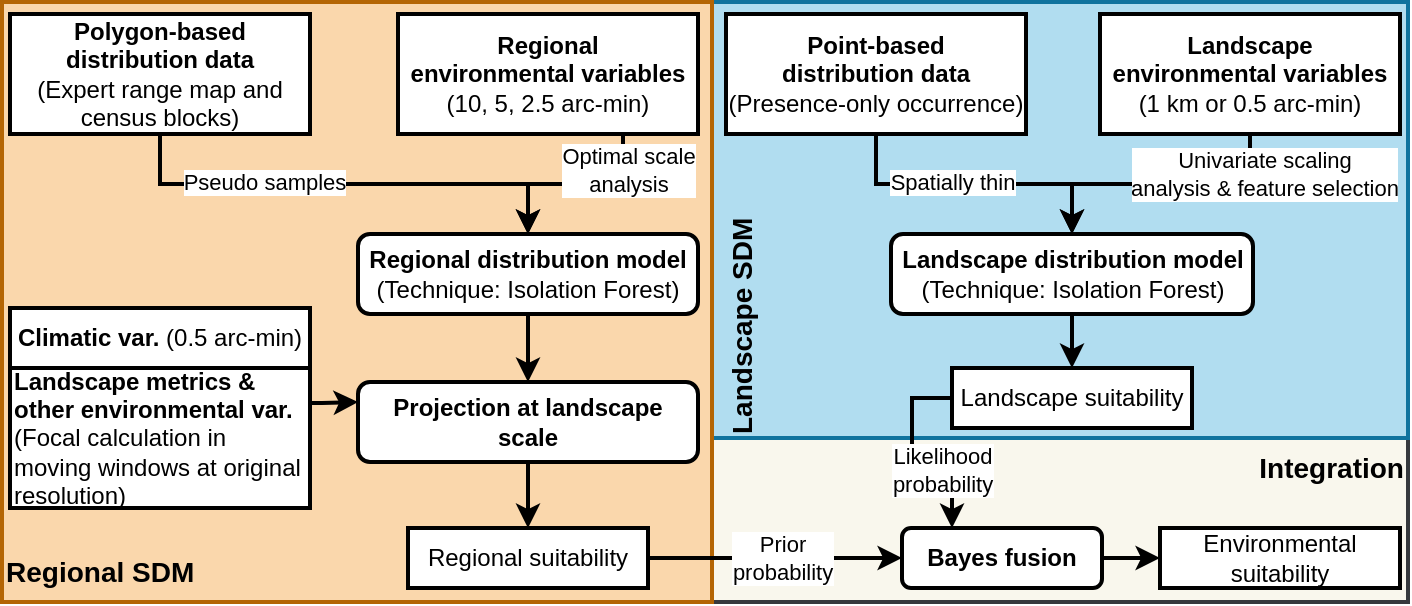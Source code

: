 <mxfile version="20.8.16" type="device"><diagram name="Page-1" id="edf60f1a-56cd-e834-aa8a-f176f3a09ee4"><mxGraphModel dx="800" dy="674" grid="1" gridSize="10" guides="1" tooltips="1" connect="1" arrows="1" fold="1" page="1" pageScale="1" pageWidth="1100" pageHeight="850" background="none" math="0" shadow="0"><root><mxCell id="0"/><mxCell id="1" parent="0"/><mxCell id="hAxuNruYNlIUU9rqMdG9-45" value="" style="rounded=0;whiteSpace=wrap;html=1;strokeWidth=2;fillColor=#f9f7ed;strokeColor=#36393d;" parent="1" vertex="1"><mxGeometry x="554" y="526" width="348" height="84" as="geometry"/></mxCell><mxCell id="hAxuNruYNlIUU9rqMdG9-42" value="" style="rounded=0;whiteSpace=wrap;html=1;strokeWidth=2;fillColor=#b1ddf0;strokeColor=#10739e;" parent="1" vertex="1"><mxGeometry x="554" y="310" width="348" height="218" as="geometry"/></mxCell><mxCell id="hAxuNruYNlIUU9rqMdG9-40" value="" style="rounded=0;whiteSpace=wrap;html=1;strokeWidth=2;fillColor=#fad7ac;strokeColor=#b46504;" parent="1" vertex="1"><mxGeometry x="199" y="310" width="355" height="300" as="geometry"/></mxCell><mxCell id="hAxuNruYNlIUU9rqMdG9-13" style="edgeStyle=orthogonalEdgeStyle;rounded=0;orthogonalLoop=1;jettySize=auto;html=1;exitX=0.5;exitY=1;exitDx=0;exitDy=0;strokeWidth=2;" parent="1" source="hAxuNruYNlIUU9rqMdG9-1" target="hAxuNruYNlIUU9rqMdG9-7" edge="1"><mxGeometry relative="1" as="geometry"/></mxCell><mxCell id="hAxuNruYNlIUU9rqMdG9-63" value="Pseudo samples" style="edgeLabel;html=1;align=center;verticalAlign=middle;resizable=0;points=[];fontSize=11;" parent="hAxuNruYNlIUU9rqMdG9-13" vertex="1" connectable="0"><mxGeometry x="-0.547" y="1" relative="1" as="geometry"><mxPoint x="24" as="offset"/></mxGeometry></mxCell><mxCell id="hAxuNruYNlIUU9rqMdG9-1" value="&lt;b&gt;Polygon-based distribution data&lt;/b&gt;&lt;br&gt;(Expert range map and census blocks)" style="rounded=0;whiteSpace=wrap;html=1;strokeWidth=2;" parent="1" vertex="1"><mxGeometry x="203" y="316" width="150" height="60" as="geometry"/></mxCell><mxCell id="hAxuNruYNlIUU9rqMdG9-49" style="edgeStyle=orthogonalEdgeStyle;rounded=0;orthogonalLoop=1;jettySize=auto;html=1;exitX=0.75;exitY=1;exitDx=0;exitDy=0;entryX=0.5;entryY=0;entryDx=0;entryDy=0;strokeWidth=2;fontSize=14;" parent="1" source="hAxuNruYNlIUU9rqMdG9-3" target="hAxuNruYNlIUU9rqMdG9-7" edge="1"><mxGeometry relative="1" as="geometry"/></mxCell><mxCell id="hAxuNruYNlIUU9rqMdG9-50" value="Optimal scale&lt;br style=&quot;border-color: var(--border-color); font-size: 11px;&quot;&gt;&lt;span style=&quot;font-size: 11px;&quot;&gt;analysis&lt;/span&gt;" style="edgeLabel;html=1;align=center;verticalAlign=middle;resizable=0;points=[];fontSize=11;" parent="hAxuNruYNlIUU9rqMdG9-49" vertex="1" connectable="0"><mxGeometry x="-0.631" relative="1" as="geometry"><mxPoint x="2" as="offset"/></mxGeometry></mxCell><mxCell id="hAxuNruYNlIUU9rqMdG9-3" value="&lt;b&gt;Regional &lt;br&gt;environmental variables&lt;/b&gt;&lt;br&gt;(10, 5, 2.5 arc-min)" style="rounded=0;whiteSpace=wrap;html=1;strokeWidth=2;" parent="1" vertex="1"><mxGeometry x="397" y="316" width="150" height="60" as="geometry"/></mxCell><mxCell id="hAxuNruYNlIUU9rqMdG9-18" style="edgeStyle=orthogonalEdgeStyle;rounded=0;orthogonalLoop=1;jettySize=auto;html=1;exitX=0.5;exitY=1;exitDx=0;exitDy=0;entryX=0.5;entryY=0;entryDx=0;entryDy=0;strokeWidth=2;" parent="1" source="hAxuNruYNlIUU9rqMdG9-7" target="hAxuNruYNlIUU9rqMdG9-9" edge="1"><mxGeometry relative="1" as="geometry"/></mxCell><mxCell id="hAxuNruYNlIUU9rqMdG9-7" value="&lt;b&gt;Regional distribution model&lt;/b&gt;&lt;br&gt;(Technique: Isolation Forest)" style="rounded=1;whiteSpace=wrap;html=1;strokeWidth=2;" parent="1" vertex="1"><mxGeometry x="377" y="426" width="170" height="40" as="geometry"/></mxCell><mxCell id="hAxuNruYNlIUU9rqMdG9-30" style="edgeStyle=orthogonalEdgeStyle;rounded=0;orthogonalLoop=1;jettySize=auto;html=1;exitX=0.5;exitY=1;exitDx=0;exitDy=0;entryX=0.5;entryY=0;entryDx=0;entryDy=0;strokeWidth=2;" parent="1" source="hAxuNruYNlIUU9rqMdG9-9" target="hAxuNruYNlIUU9rqMdG9-28" edge="1"><mxGeometry relative="1" as="geometry"/></mxCell><mxCell id="hAxuNruYNlIUU9rqMdG9-9" value="&lt;b&gt;Projection at landscape scale&lt;/b&gt;" style="rounded=1;whiteSpace=wrap;html=1;strokeWidth=2;" parent="1" vertex="1"><mxGeometry x="377" y="500" width="170" height="40" as="geometry"/></mxCell><mxCell id="hAxuNruYNlIUU9rqMdG9-19" style="edgeStyle=orthogonalEdgeStyle;rounded=0;orthogonalLoop=1;jettySize=auto;html=1;exitX=0.5;exitY=1;exitDx=0;exitDy=0;strokeWidth=2;" parent="1" source="hAxuNruYNlIUU9rqMdG9-20" target="hAxuNruYNlIUU9rqMdG9-25" edge="1"><mxGeometry relative="1" as="geometry"/></mxCell><mxCell id="D5ATWHd9xAyf0Y9bD6al-1" value="Spatially thin" style="edgeLabel;html=1;align=center;verticalAlign=middle;resizable=0;points=[];" vertex="1" connectable="0" parent="hAxuNruYNlIUU9rqMdG9-19"><mxGeometry x="-0.257" y="1" relative="1" as="geometry"><mxPoint x="8" as="offset"/></mxGeometry></mxCell><mxCell id="hAxuNruYNlIUU9rqMdG9-20" value="&lt;b&gt;Point-based &lt;br&gt;distribution data&lt;/b&gt;&lt;br&gt;(Presence-only occurrence)" style="rounded=0;whiteSpace=wrap;html=1;strokeWidth=2;" parent="1" vertex="1"><mxGeometry x="561" y="316" width="150" height="60" as="geometry"/></mxCell><mxCell id="hAxuNruYNlIUU9rqMdG9-21" style="edgeStyle=orthogonalEdgeStyle;rounded=0;orthogonalLoop=1;jettySize=auto;html=1;entryX=0.5;entryY=0;entryDx=0;entryDy=0;strokeWidth=2;" parent="1" source="hAxuNruYNlIUU9rqMdG9-23" target="hAxuNruYNlIUU9rqMdG9-25" edge="1"><mxGeometry relative="1" as="geometry"/></mxCell><mxCell id="hAxuNruYNlIUU9rqMdG9-22" value="Univariate scaling&lt;br&gt;analysis &amp;amp; feature selection" style="edgeLabel;html=1;align=center;verticalAlign=middle;resizable=0;points=[];" parent="hAxuNruYNlIUU9rqMdG9-21" vertex="1" connectable="0"><mxGeometry x="-0.014" y="-2" relative="1" as="geometry"><mxPoint x="50" y="-3" as="offset"/></mxGeometry></mxCell><mxCell id="hAxuNruYNlIUU9rqMdG9-23" value="&lt;b&gt;Landscape&lt;br&gt;environmental variables&lt;/b&gt;&lt;br&gt;(1 km or 0.5 arc-min)" style="rounded=0;whiteSpace=wrap;html=1;strokeWidth=2;" parent="1" vertex="1"><mxGeometry x="748" y="316" width="150" height="60" as="geometry"/></mxCell><mxCell id="hAxuNruYNlIUU9rqMdG9-31" style="edgeStyle=orthogonalEdgeStyle;rounded=0;orthogonalLoop=1;jettySize=auto;html=1;exitX=0.5;exitY=1;exitDx=0;exitDy=0;strokeWidth=2;" parent="1" source="hAxuNruYNlIUU9rqMdG9-25" target="hAxuNruYNlIUU9rqMdG9-29" edge="1"><mxGeometry relative="1" as="geometry"/></mxCell><mxCell id="hAxuNruYNlIUU9rqMdG9-25" value="&lt;b&gt;Landscape distribution model&lt;/b&gt;&lt;br&gt;(Technique: Isolation Forest)" style="rounded=1;whiteSpace=wrap;html=1;strokeWidth=2;" parent="1" vertex="1"><mxGeometry x="643.5" y="426" width="181" height="40" as="geometry"/></mxCell><mxCell id="hAxuNruYNlIUU9rqMdG9-35" style="edgeStyle=orthogonalEdgeStyle;rounded=0;orthogonalLoop=1;jettySize=auto;html=1;exitX=1;exitY=0.5;exitDx=0;exitDy=0;entryX=0;entryY=0.5;entryDx=0;entryDy=0;strokeWidth=2;" parent="1" source="hAxuNruYNlIUU9rqMdG9-28" target="hAxuNruYNlIUU9rqMdG9-33" edge="1"><mxGeometry relative="1" as="geometry"/></mxCell><mxCell id="hAxuNruYNlIUU9rqMdG9-44" value="Prior&lt;br&gt;probability" style="edgeLabel;html=1;align=center;verticalAlign=middle;resizable=0;points=[];" parent="hAxuNruYNlIUU9rqMdG9-35" vertex="1" connectable="0"><mxGeometry x="0.341" relative="1" as="geometry"><mxPoint x="-18" as="offset"/></mxGeometry></mxCell><mxCell id="hAxuNruYNlIUU9rqMdG9-28" value="Regional suitability" style="rounded=0;whiteSpace=wrap;html=1;strokeWidth=2;" parent="1" vertex="1"><mxGeometry x="402" y="573" width="120" height="30" as="geometry"/></mxCell><mxCell id="hAxuNruYNlIUU9rqMdG9-34" style="edgeStyle=orthogonalEdgeStyle;rounded=0;orthogonalLoop=1;jettySize=auto;html=1;exitX=0;exitY=0.5;exitDx=0;exitDy=0;entryX=0.25;entryY=0;entryDx=0;entryDy=0;strokeWidth=2;" parent="1" source="hAxuNruYNlIUU9rqMdG9-29" target="hAxuNruYNlIUU9rqMdG9-33" edge="1"><mxGeometry relative="1" as="geometry"/></mxCell><mxCell id="hAxuNruYNlIUU9rqMdG9-38" value="Likelihood &lt;br&gt;probability" style="edgeLabel;html=1;align=center;verticalAlign=middle;resizable=0;points=[];" parent="hAxuNruYNlIUU9rqMdG9-34" vertex="1" connectable="0"><mxGeometry x="0.681" y="-1" relative="1" as="geometry"><mxPoint x="-4" y="-13" as="offset"/></mxGeometry></mxCell><mxCell id="hAxuNruYNlIUU9rqMdG9-29" value="Landscape suitability" style="rounded=0;whiteSpace=wrap;html=1;strokeWidth=2;" parent="1" vertex="1"><mxGeometry x="674" y="493" width="120" height="30" as="geometry"/></mxCell><mxCell id="hAxuNruYNlIUU9rqMdG9-37" style="edgeStyle=orthogonalEdgeStyle;rounded=0;orthogonalLoop=1;jettySize=auto;html=1;exitX=1;exitY=0.5;exitDx=0;exitDy=0;entryX=0;entryY=0.5;entryDx=0;entryDy=0;strokeWidth=2;" parent="1" source="hAxuNruYNlIUU9rqMdG9-33" target="hAxuNruYNlIUU9rqMdG9-36" edge="1"><mxGeometry relative="1" as="geometry"/></mxCell><mxCell id="hAxuNruYNlIUU9rqMdG9-33" value="&lt;b&gt;Bayes fusion&lt;/b&gt;" style="rounded=1;whiteSpace=wrap;html=1;strokeWidth=2;" parent="1" vertex="1"><mxGeometry x="649" y="573" width="100" height="30" as="geometry"/></mxCell><mxCell id="hAxuNruYNlIUU9rqMdG9-36" value="Environmental suitability" style="rounded=0;whiteSpace=wrap;html=1;strokeWidth=2;" parent="1" vertex="1"><mxGeometry x="778" y="573" width="120" height="30" as="geometry"/></mxCell><mxCell id="hAxuNruYNlIUU9rqMdG9-46" value="Regional SDM" style="text;html=1;strokeColor=none;fillColor=none;align=left;verticalAlign=middle;whiteSpace=wrap;rounded=0;rotation=0;fontSize=14;fontStyle=1" parent="1" vertex="1"><mxGeometry x="199" y="580" width="100" height="30" as="geometry"/></mxCell><mxCell id="hAxuNruYNlIUU9rqMdG9-47" value="Landscape SDM" style="text;html=1;strokeColor=none;fillColor=none;align=left;verticalAlign=middle;whiteSpace=wrap;rounded=0;rotation=-90;fontSize=14;fontStyle=1" parent="1" vertex="1"><mxGeometry x="509" y="453" width="120" height="30" as="geometry"/></mxCell><mxCell id="hAxuNruYNlIUU9rqMdG9-48" value="Integration" style="text;html=1;strokeColor=none;fillColor=none;align=right;verticalAlign=middle;whiteSpace=wrap;rounded=0;rotation=0;fontSize=14;fontStyle=1" parent="1" vertex="1"><mxGeometry x="782" y="528" width="120" height="30" as="geometry"/></mxCell><mxCell id="hAxuNruYNlIUU9rqMdG9-51" value="&lt;b&gt;Climatic var.&lt;/b&gt; (0.5 arc-min)" style="rounded=0;whiteSpace=wrap;html=1;strokeWidth=2;fontStyle=0" parent="1" vertex="1"><mxGeometry x="203" y="463" width="150" height="30" as="geometry"/></mxCell><mxCell id="hAxuNruYNlIUU9rqMdG9-55" style="edgeStyle=orthogonalEdgeStyle;rounded=0;orthogonalLoop=1;jettySize=auto;html=1;exitX=1;exitY=0.25;exitDx=0;exitDy=0;entryX=0;entryY=0.25;entryDx=0;entryDy=0;strokeWidth=2;fontSize=11;" parent="1" source="hAxuNruYNlIUU9rqMdG9-52" target="hAxuNruYNlIUU9rqMdG9-9" edge="1"><mxGeometry relative="1" as="geometry"><Array as="points"><mxPoint x="359" y="510"/></Array></mxGeometry></mxCell><mxCell id="hAxuNruYNlIUU9rqMdG9-52" value="&lt;span&gt;&lt;b&gt;Landscape metrics &amp;amp; &lt;br&gt;other environmental var. &lt;/b&gt;&lt;br&gt;(&lt;/span&gt;Focal calculation in moving windows at original resolution)" style="rounded=0;whiteSpace=wrap;html=1;strokeWidth=2;fontStyle=0;align=left;" parent="1" vertex="1"><mxGeometry x="203" y="493" width="150" height="70" as="geometry"/></mxCell></root></mxGraphModel></diagram></mxfile>